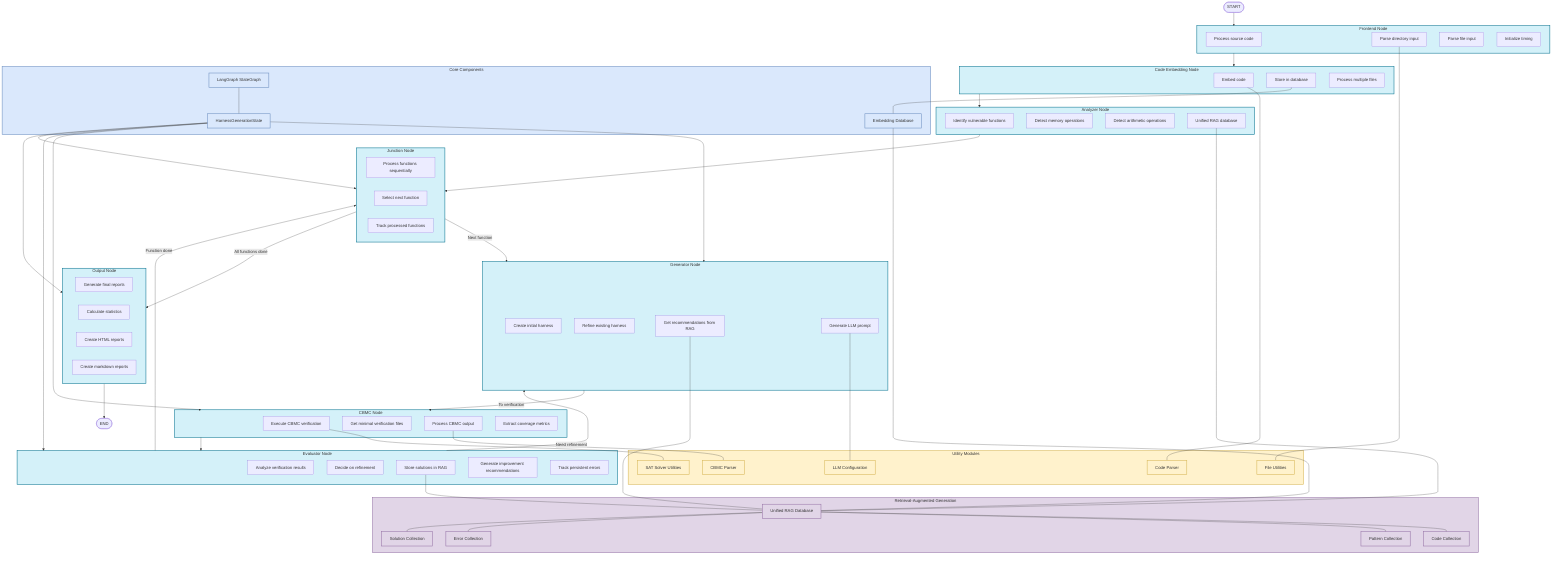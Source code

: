 graph TD
    %% Main nodes
    Start([START]) --> Frontend
    Frontend --> CodeEmbedding
    CodeEmbedding --> Analyzer
    Analyzer --> Junction
    Junction -->|Next function| Generator
    Junction -->|All functions done| Output
    Generator -->|To verification| CBMC
    CBMC --> Evaluator
    Evaluator -->|Need refinement| Generator
    Evaluator -->|Function done| Junction
    Output --> End([END])

    %% Node details
    subgraph Frontend[Frontend Node]
        F_proc[Process source code]
        F_dir[Parse directory input]
        F_file[Parse file input]
        F_init[Initialize timing]
    end

    subgraph CodeEmbedding[Code Embedding Node]
        CE_embed[Embed code]
        CE_store[Store in database]
        CE_multi[Process multiple files]
    end

    subgraph Analyzer[Analyzer Node]
        A_identify[Identify vulnerable functions]
        A_memory[Detect memory operations]
        A_arith[Detect arithmetic operations]
        A_rag[Unified RAG database]
    end

    subgraph Junction[Junction Node]
        J_process[Process functions sequentially]
        J_next[Select next function]
        J_track[Track processed functions]
    end

    subgraph Generator[Generator Node]
        G_create[Create initial harness]
        G_refine[Refine existing harness]
        G_rag[Get recommendations from RAG]
        G_prompt[Generate LLM prompt]
    end

    subgraph CBMC[CBMC Node]
        C_exec[Execute CBMC verification]
        C_files[Get minimal verification files]
        C_parse[Process CBMC output]
        C_coverage[Extract coverage metrics]
    end

    subgraph Evaluator[Evaluator Node]
        E_analyze[Analyze verification results]
        E_decide[Decide on refinement]
        E_rag[Store solutions in RAG]
        E_rec[Generate improvement recommendations]
        E_persist[Track persistent errors]
    end

    subgraph Output[Output Node]
        O_report[Generate final reports]
        O_stats[Calculate statistics]
        O_html[Create HTML reports]
        O_md[Create markdown reports]
    end

    %% Core components and state
    subgraph Core[Core Components]
        STATE[HarnessGenerationState]
        WORKFLOW[LangGraph StateGraph]
        EMBEDDING_DB[Embedding Database]
    end

    %% RAG components
    subgraph RAG_System[Retrieval-Augmented Generation]
        RAG_DB[Unified RAG Database]
        RAG_CODE[Code Collection]
        RAG_PATTERNS[Pattern Collection]
        RAG_ERRORS[Error Collection]
        RAG_SOLUTIONS[Solution Collection]
    end

    %% Utils components
    subgraph Utils[Utility Modules]
        CODE_PARSER[Code Parser]
        FILE_UTILS[File Utilities]
        LLM_UTILS[LLM Configuration]
        CBMC_PARSER[CBMC Parser]
        SOLVER_UTILS[SAT Solver Utilities]
    end

    %% Connections between components
    A_rag --- RAG_DB
    G_rag --- RAG_DB
    E_rag --- RAG_DB
    RAG_DB --- RAG_CODE
    RAG_DB --- RAG_PATTERNS
    RAG_DB --- RAG_ERRORS
    RAG_DB --- RAG_SOLUTIONS
    EMBEDDING_DB --- RAG_DB
    WORKFLOW --- STATE
    CE_store --- EMBEDDING_DB
    C_parse --- CBMC_PARSER
    G_prompt --- LLM_UTILS
    F_dir --- FILE_UTILS
    CE_embed --- CODE_PARSER
    C_exec --- SOLVER_UTILS

    %% State connections
    STATE --> Generator
    STATE --> CBMC
    STATE --> Evaluator
    STATE --> Junction
    STATE --> Output

    %% Style nodes
    classDef primary fill:#d4f1f9,stroke:#05728f,stroke-width:2px;
    classDef secondary fill:#e1d5e7,stroke:#9673a6,stroke-width:2px;
    classDef support fill:#fff2cc,stroke:#d6b656,stroke-width:2px;
    classDef state fill:#dae8fc,stroke:#6c8ebf,stroke-width:2px;

    class Frontend,CodeEmbedding,Analyzer,Junction,Generator,CBMC,Evaluator,Output primary;
    class Core,STATE,WORKFLOW,EMBEDDING_DB state;
    class RAG_System,RAG_DB,RAG_CODE,RAG_PATTERNS,RAG_ERRORS,RAG_SOLUTIONS secondary;
    class Utils,CODE_PARSER,FILE_UTILS,LLM_UTILS,CBMC_PARSER,SOLVER_UTILS support;